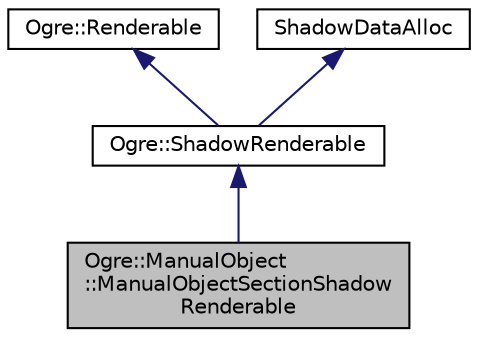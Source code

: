 digraph "Ogre::ManualObject::ManualObjectSectionShadowRenderable"
{
  bgcolor="transparent";
  edge [fontname="Helvetica",fontsize="10",labelfontname="Helvetica",labelfontsize="10"];
  node [fontname="Helvetica",fontsize="10",shape=record];
  Node0 [label="Ogre::ManualObject\l::ManualObjectSectionShadow\lRenderable",height=0.2,width=0.4,color="black", fillcolor="grey75", style="filled", fontcolor="black"];
  Node1 -> Node0 [dir="back",color="midnightblue",fontsize="10",style="solid",fontname="Helvetica"];
  Node1 [label="Ogre::ShadowRenderable",height=0.2,width=0.4,color="black",URL="$class_ogre_1_1_shadow_renderable.html",tooltip="Class which represents the renderable aspects of a set of shadow volume faces. "];
  Node2 -> Node1 [dir="back",color="midnightblue",fontsize="10",style="solid",fontname="Helvetica"];
  Node2 [label="Ogre::Renderable",height=0.2,width=0.4,color="black",URL="$class_ogre_1_1_renderable.html",tooltip="Abstract class defining the interface all renderable objects must implement. "];
  Node3 -> Node1 [dir="back",color="midnightblue",fontsize="10",style="solid",fontname="Helvetica"];
  Node3 [label="ShadowDataAlloc",height=0.2,width=0.4,color="black",URL="$class_ogre_1_1_allocated_object.html"];
}
